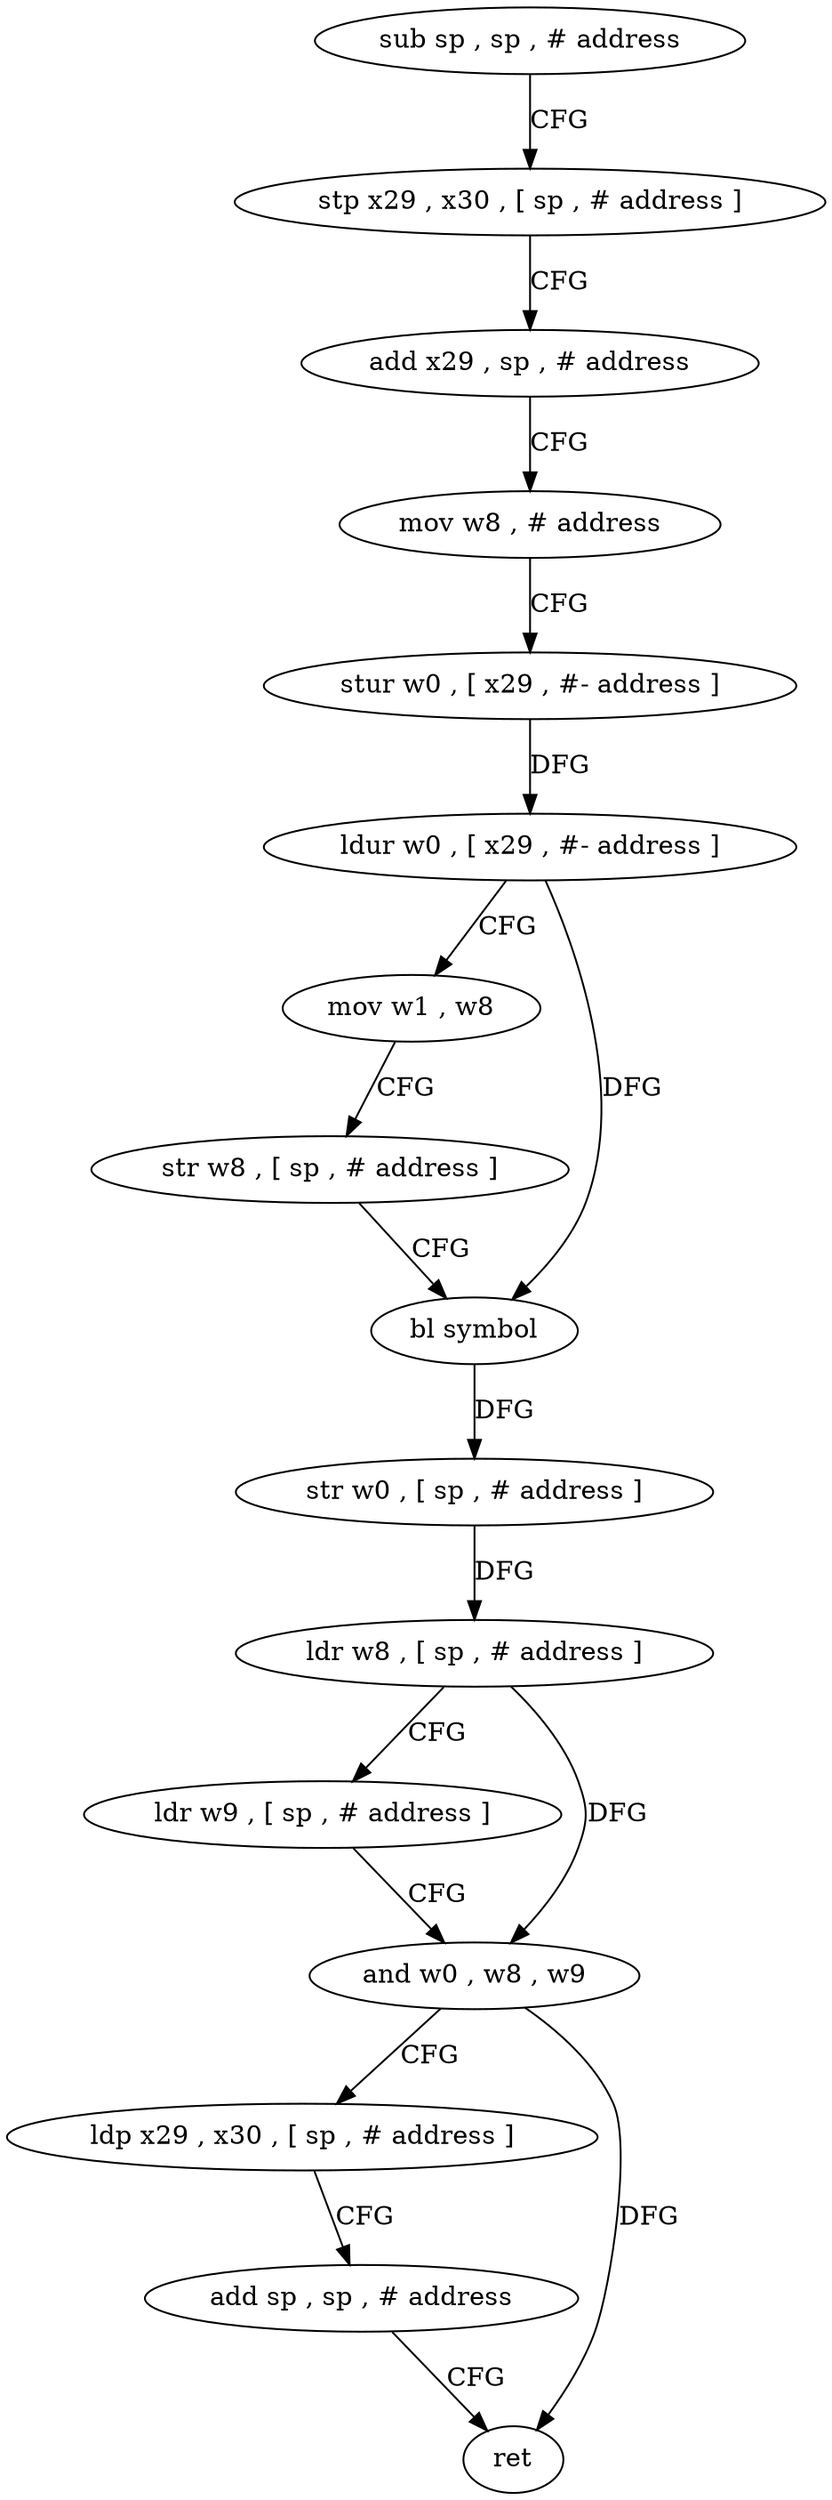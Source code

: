 digraph "func" {
"4300360" [label = "sub sp , sp , # address" ]
"4300364" [label = "stp x29 , x30 , [ sp , # address ]" ]
"4300368" [label = "add x29 , sp , # address" ]
"4300372" [label = "mov w8 , # address" ]
"4300376" [label = "stur w0 , [ x29 , #- address ]" ]
"4300380" [label = "ldur w0 , [ x29 , #- address ]" ]
"4300384" [label = "mov w1 , w8" ]
"4300388" [label = "str w8 , [ sp , # address ]" ]
"4300392" [label = "bl symbol" ]
"4300396" [label = "str w0 , [ sp , # address ]" ]
"4300400" [label = "ldr w8 , [ sp , # address ]" ]
"4300404" [label = "ldr w9 , [ sp , # address ]" ]
"4300408" [label = "and w0 , w8 , w9" ]
"4300412" [label = "ldp x29 , x30 , [ sp , # address ]" ]
"4300416" [label = "add sp , sp , # address" ]
"4300420" [label = "ret" ]
"4300360" -> "4300364" [ label = "CFG" ]
"4300364" -> "4300368" [ label = "CFG" ]
"4300368" -> "4300372" [ label = "CFG" ]
"4300372" -> "4300376" [ label = "CFG" ]
"4300376" -> "4300380" [ label = "DFG" ]
"4300380" -> "4300384" [ label = "CFG" ]
"4300380" -> "4300392" [ label = "DFG" ]
"4300384" -> "4300388" [ label = "CFG" ]
"4300388" -> "4300392" [ label = "CFG" ]
"4300392" -> "4300396" [ label = "DFG" ]
"4300396" -> "4300400" [ label = "DFG" ]
"4300400" -> "4300404" [ label = "CFG" ]
"4300400" -> "4300408" [ label = "DFG" ]
"4300404" -> "4300408" [ label = "CFG" ]
"4300408" -> "4300412" [ label = "CFG" ]
"4300408" -> "4300420" [ label = "DFG" ]
"4300412" -> "4300416" [ label = "CFG" ]
"4300416" -> "4300420" [ label = "CFG" ]
}
